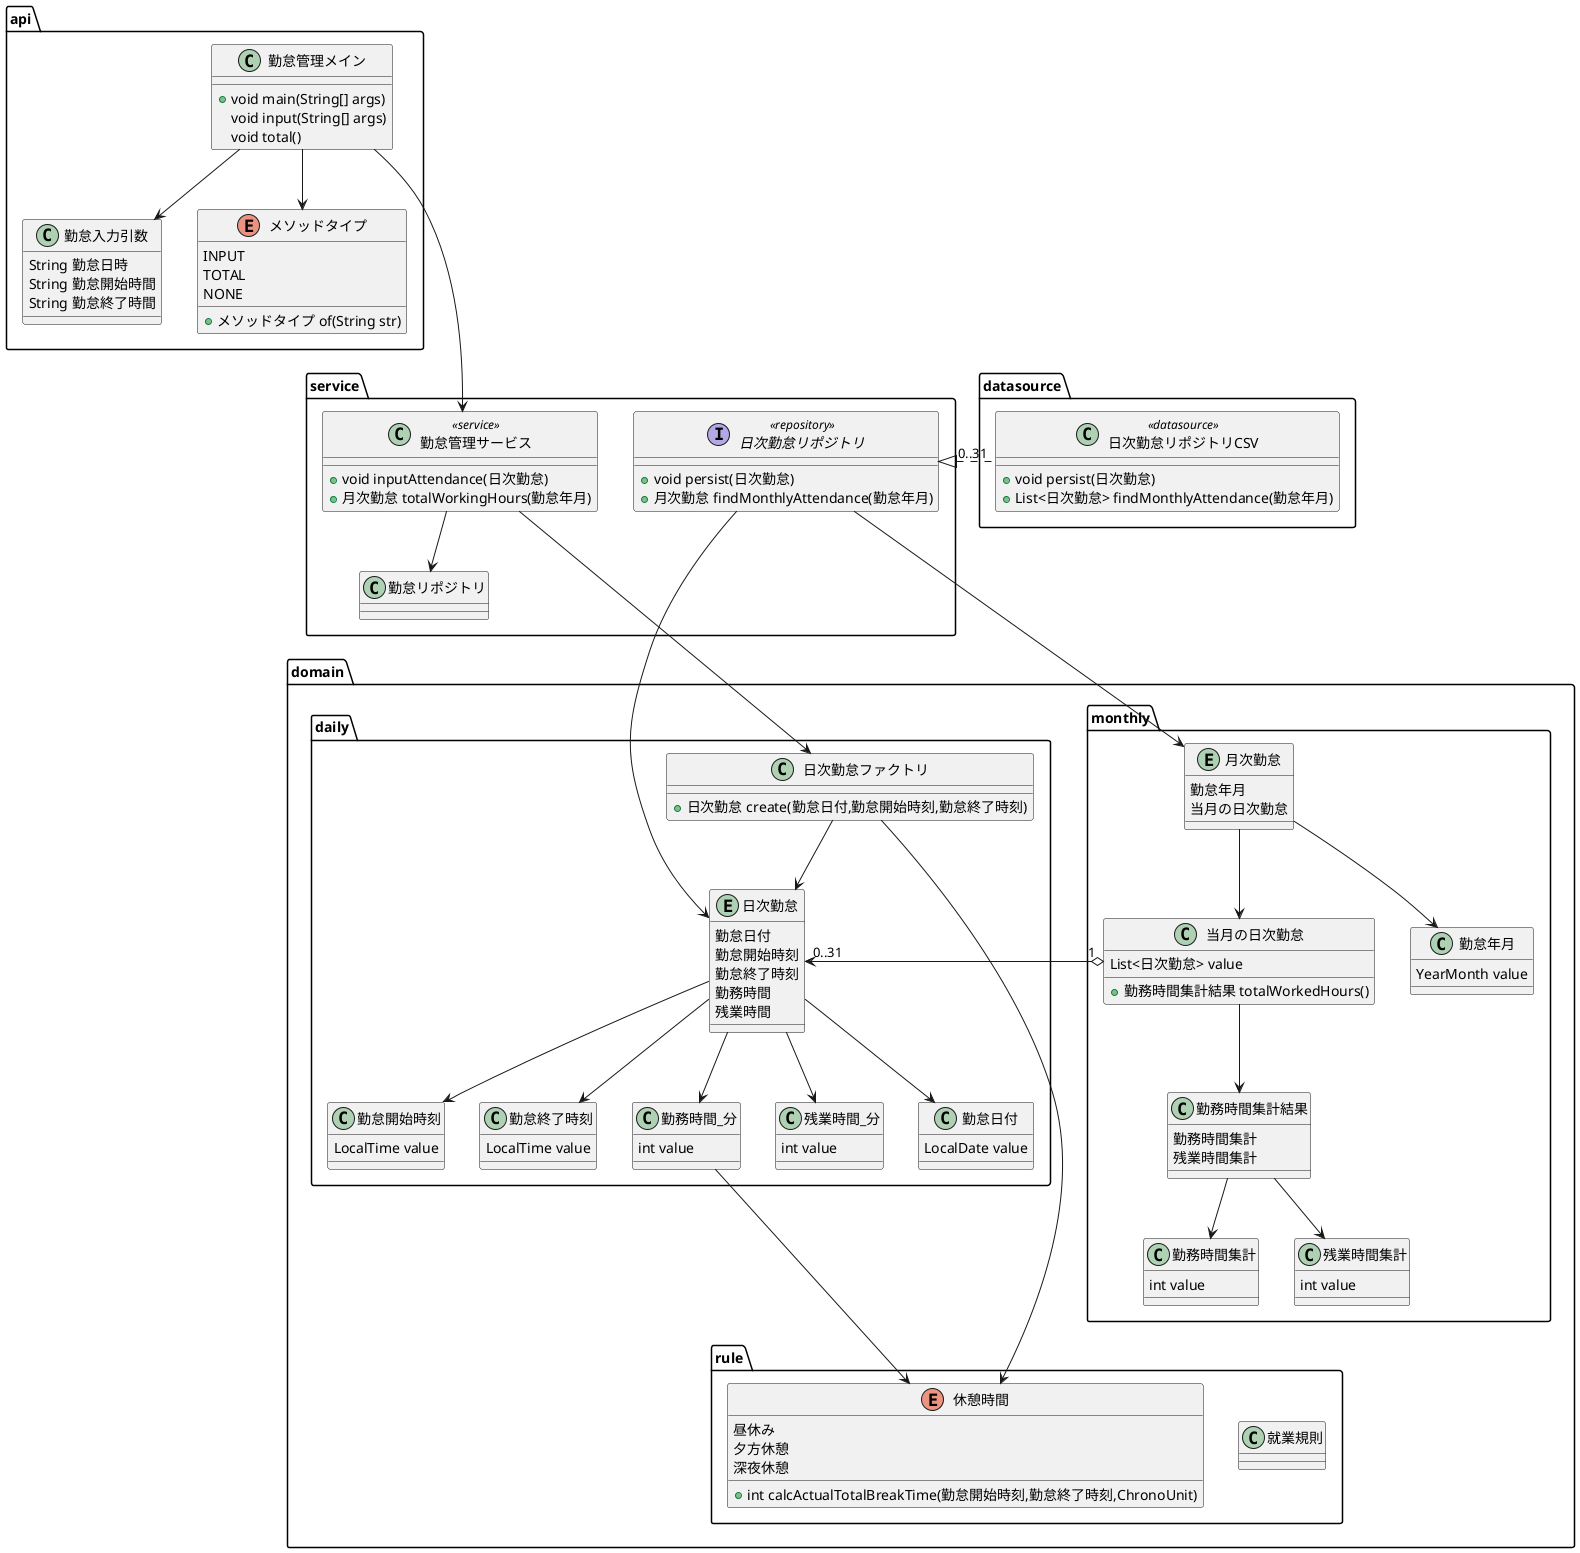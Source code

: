 @startuml 勤怠管理

package datasource {
    class 日次勤怠リポジトリCSV << datasource >> {
        +void persist(日次勤怠)
        +List<日次勤怠> findMonthlyAttendance(勤怠年月)
    }
}

package domain {
    package rule {
        class 就業規則 {           
        }

        enum 休憩時間 {
            昼休み
            夕方休憩
            深夜休憩
            +int calcActualTotalBreakTime(勤怠開始時刻,勤怠終了時刻,ChronoUnit)
        }
    }

    package monthly {
        entity 月次勤怠 {
            勤怠年月
            当月の日次勤怠
        }

        class 当月の日次勤怠 {
            List<日次勤怠> value
            +勤務時間集計結果 totalWorkedHours()
        }

        class 勤怠年月 {
            YearMonth value        
        }

        class 勤務時間集計結果 {
            勤務時間集計
            残業時間集計
        }

        class 勤務時間集計 {
            int value        
        }

        class 残業時間集計 {
            int value        
        }
        
        当月の日次勤怠-->勤務時間集計結果
        勤務時間集計結果-->勤務時間集計
        勤務時間集計結果-->残業時間集計
    }

    package daily {
        class 日次勤怠ファクトリ {
            +日次勤怠 create(勤怠日付,勤怠開始時刻,勤怠終了時刻)
        }
        
        entity 日次勤怠 {
            勤怠日付
            勤怠開始時刻
            勤怠終了時刻
            勤務時間
            残業時間
        }
        
        class 勤怠日付 {
            LocalDate value        
        }

        class 勤怠開始時刻 {
            LocalTime value        
        }

        class 勤怠終了時刻 {
            LocalTime value        
        }

        class 勤務時間_分 {
            int value         
        }

        class 残業時間_分 {
            int value
        }
    }
    日次勤怠ファクトリ-->日次勤怠
    日次勤怠ファクトリ-->休憩時間

    月次勤怠-->勤怠年月
    月次勤怠-->当月の日次勤怠

    当月の日次勤怠  "1" o-> "0..31" 日次勤怠

    日次勤怠-->勤怠日付
    日次勤怠-->勤怠開始時刻
    日次勤怠-->勤怠終了時刻
    日次勤怠-->勤務時間_分
    日次勤怠-->残業時間_分
    勤務時間_分--->休憩時間
}

package service {
    class 勤怠管理サービス << service >> {
        +void inputAttendance(日次勤怠)
        +月次勤怠 totalWorkingHours(勤怠年月)
    }

    interface 日次勤怠リポジトリ << repository >> {
        +void persist(日次勤怠)
        +月次勤怠 findMonthlyAttendance(勤怠年月)
    }
    勤怠管理サービス--->日次勤怠ファクトリ
    勤怠管理サービス-->勤怠リポジトリ
    日次勤怠リポジトリ<|."0..31" 日次勤怠リポジトリCSV


    日次勤怠リポジトリ--->月次勤怠
    日次勤怠リポジトリ--->日次勤怠

}

package api {
    class 勤怠管理メイン {
        +void main(String[] args)
        void input(String[] args)
        void total()
    }

    enum メソッドタイプ {
        INPUT
        TOTAL
        NONE
        +メソッドタイプ of(String str)
    }
    
    class 勤怠入力引数 {
        String 勤怠日時
        String 勤怠開始時間
        String 勤怠終了時間
    }

    勤怠管理メイン--->勤怠管理サービス
    勤怠管理メイン-->メソッドタイプ
    勤怠管理メイン-->勤怠入力引数
}
@enduml
